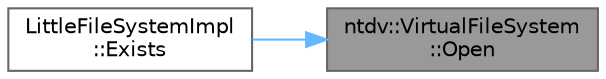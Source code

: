 digraph "ntdv::VirtualFileSystem::Open"
{
 // LATEX_PDF_SIZE
  bgcolor="transparent";
  edge [fontname=Helvetica,fontsize=10,labelfontname=Helvetica,labelfontsize=10];
  node [fontname=Helvetica,fontsize=10,shape=box,height=0.2,width=0.4];
  rankdir="RL";
  Node1 [id="Node000001",label="ntdv::VirtualFileSystem\l::Open",height=0.2,width=0.4,color="gray40", fillcolor="grey60", style="filled", fontcolor="black",tooltip=" "];
  Node1 -> Node2 [id="edge1_Node000001_Node000002",dir="back",color="steelblue1",style="solid",tooltip=" "];
  Node2 [id="Node000002",label="LittleFileSystemImpl\l::Exists",height=0.2,width=0.4,color="grey40", fillcolor="white", style="filled",URL="$class_little_file_system_impl.html#ad61e76d4c152436c11126319c04e5d0b",tooltip=" "];
}
